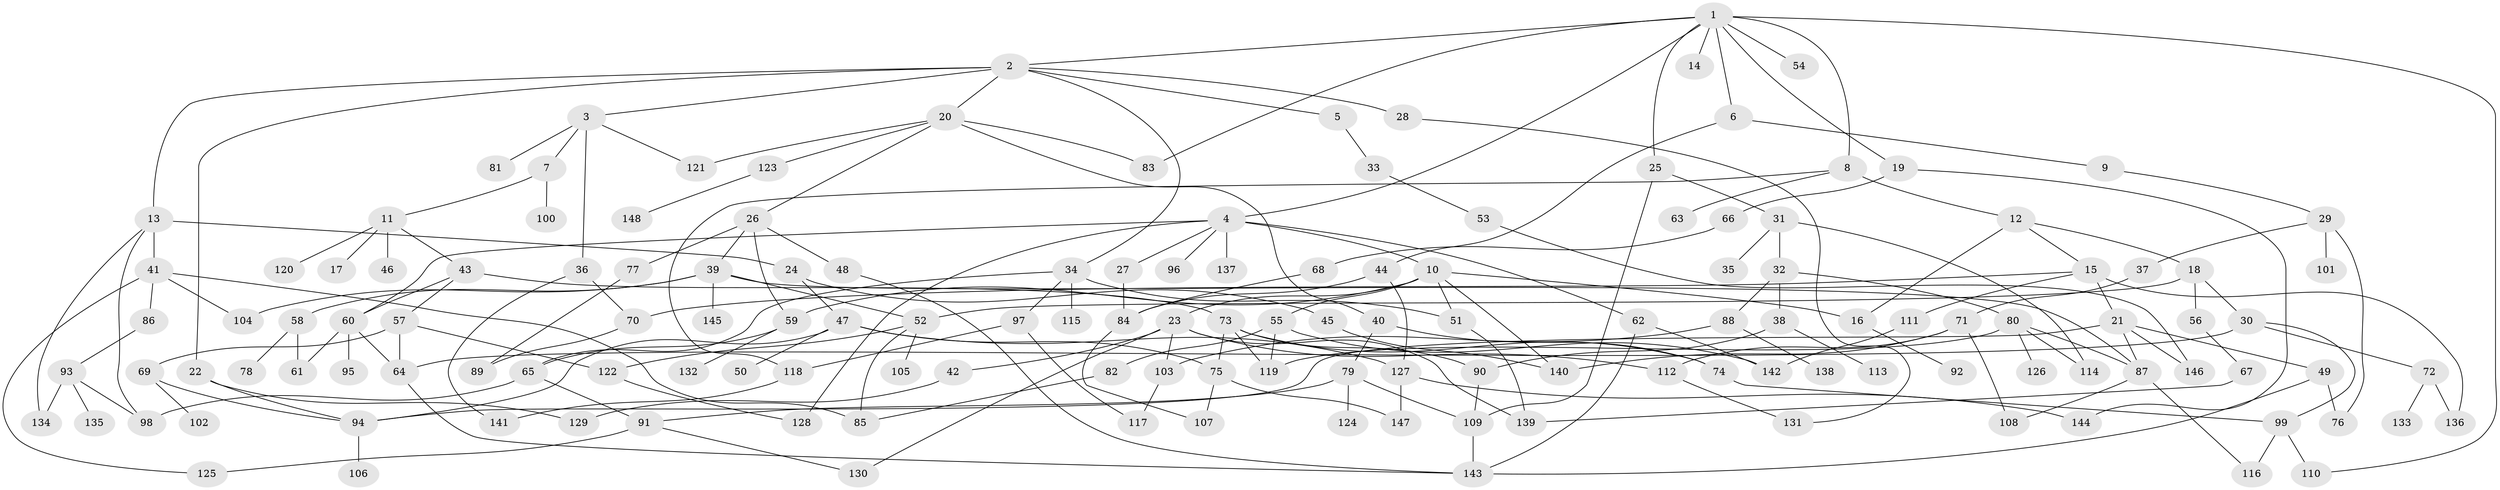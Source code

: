 // Generated by graph-tools (version 1.1) at 2025/10/02/27/25 16:10:55]
// undirected, 148 vertices, 214 edges
graph export_dot {
graph [start="1"]
  node [color=gray90,style=filled];
  1;
  2;
  3;
  4;
  5;
  6;
  7;
  8;
  9;
  10;
  11;
  12;
  13;
  14;
  15;
  16;
  17;
  18;
  19;
  20;
  21;
  22;
  23;
  24;
  25;
  26;
  27;
  28;
  29;
  30;
  31;
  32;
  33;
  34;
  35;
  36;
  37;
  38;
  39;
  40;
  41;
  42;
  43;
  44;
  45;
  46;
  47;
  48;
  49;
  50;
  51;
  52;
  53;
  54;
  55;
  56;
  57;
  58;
  59;
  60;
  61;
  62;
  63;
  64;
  65;
  66;
  67;
  68;
  69;
  70;
  71;
  72;
  73;
  74;
  75;
  76;
  77;
  78;
  79;
  80;
  81;
  82;
  83;
  84;
  85;
  86;
  87;
  88;
  89;
  90;
  91;
  92;
  93;
  94;
  95;
  96;
  97;
  98;
  99;
  100;
  101;
  102;
  103;
  104;
  105;
  106;
  107;
  108;
  109;
  110;
  111;
  112;
  113;
  114;
  115;
  116;
  117;
  118;
  119;
  120;
  121;
  122;
  123;
  124;
  125;
  126;
  127;
  128;
  129;
  130;
  131;
  132;
  133;
  134;
  135;
  136;
  137;
  138;
  139;
  140;
  141;
  142;
  143;
  144;
  145;
  146;
  147;
  148;
  1 -- 2;
  1 -- 4;
  1 -- 6;
  1 -- 8;
  1 -- 14;
  1 -- 19;
  1 -- 25;
  1 -- 54;
  1 -- 83;
  1 -- 110;
  2 -- 3;
  2 -- 5;
  2 -- 13;
  2 -- 20;
  2 -- 22;
  2 -- 28;
  2 -- 34;
  3 -- 7;
  3 -- 36;
  3 -- 81;
  3 -- 121;
  4 -- 10;
  4 -- 27;
  4 -- 62;
  4 -- 96;
  4 -- 128;
  4 -- 137;
  4 -- 60;
  5 -- 33;
  6 -- 9;
  6 -- 44;
  7 -- 11;
  7 -- 100;
  8 -- 12;
  8 -- 63;
  8 -- 118;
  9 -- 29;
  10 -- 23;
  10 -- 55;
  10 -- 59;
  10 -- 16;
  10 -- 140;
  10 -- 51;
  11 -- 17;
  11 -- 43;
  11 -- 46;
  11 -- 120;
  12 -- 15;
  12 -- 16;
  12 -- 18;
  13 -- 24;
  13 -- 41;
  13 -- 98;
  13 -- 134;
  15 -- 21;
  15 -- 70;
  15 -- 111;
  15 -- 136;
  16 -- 92;
  18 -- 30;
  18 -- 52;
  18 -- 56;
  19 -- 66;
  19 -- 144;
  20 -- 26;
  20 -- 40;
  20 -- 121;
  20 -- 123;
  20 -- 83;
  21 -- 49;
  21 -- 87;
  21 -- 146;
  21 -- 94;
  22 -- 129;
  22 -- 94;
  23 -- 42;
  23 -- 103;
  23 -- 130;
  23 -- 139;
  23 -- 112;
  24 -- 45;
  24 -- 47;
  25 -- 31;
  25 -- 109;
  26 -- 39;
  26 -- 48;
  26 -- 77;
  26 -- 59;
  27 -- 84;
  28 -- 131;
  29 -- 37;
  29 -- 101;
  29 -- 76;
  30 -- 72;
  30 -- 64;
  30 -- 99;
  31 -- 32;
  31 -- 35;
  31 -- 114;
  32 -- 38;
  32 -- 80;
  32 -- 88;
  33 -- 53;
  34 -- 51;
  34 -- 65;
  34 -- 97;
  34 -- 115;
  36 -- 70;
  36 -- 141;
  37 -- 71;
  38 -- 90;
  38 -- 113;
  39 -- 58;
  39 -- 87;
  39 -- 104;
  39 -- 145;
  39 -- 52;
  40 -- 79;
  40 -- 74;
  41 -- 86;
  41 -- 125;
  41 -- 104;
  41 -- 85;
  42 -- 129;
  43 -- 57;
  43 -- 60;
  43 -- 73;
  44 -- 84;
  44 -- 127;
  45 -- 140;
  47 -- 50;
  47 -- 127;
  47 -- 94;
  47 -- 75;
  48 -- 143;
  49 -- 76;
  49 -- 143;
  51 -- 139;
  52 -- 105;
  52 -- 122;
  52 -- 85;
  53 -- 146;
  55 -- 82;
  55 -- 142;
  55 -- 119;
  56 -- 67;
  57 -- 64;
  57 -- 69;
  57 -- 122;
  58 -- 61;
  58 -- 78;
  59 -- 132;
  59 -- 65;
  60 -- 95;
  60 -- 61;
  60 -- 64;
  62 -- 143;
  62 -- 142;
  64 -- 143;
  65 -- 91;
  65 -- 98;
  66 -- 68;
  67 -- 139;
  68 -- 84;
  69 -- 94;
  69 -- 102;
  70 -- 89;
  71 -- 112;
  71 -- 108;
  71 -- 140;
  72 -- 133;
  72 -- 136;
  73 -- 74;
  73 -- 75;
  73 -- 119;
  73 -- 90;
  74 -- 99;
  75 -- 147;
  75 -- 107;
  77 -- 89;
  79 -- 124;
  79 -- 109;
  79 -- 91;
  80 -- 126;
  80 -- 119;
  80 -- 114;
  80 -- 87;
  82 -- 85;
  84 -- 107;
  86 -- 93;
  87 -- 108;
  87 -- 116;
  88 -- 138;
  88 -- 103;
  90 -- 109;
  91 -- 125;
  91 -- 130;
  93 -- 134;
  93 -- 135;
  93 -- 98;
  94 -- 106;
  97 -- 117;
  97 -- 118;
  99 -- 110;
  99 -- 116;
  103 -- 117;
  109 -- 143;
  111 -- 142;
  112 -- 131;
  118 -- 141;
  122 -- 128;
  123 -- 148;
  127 -- 144;
  127 -- 147;
}
